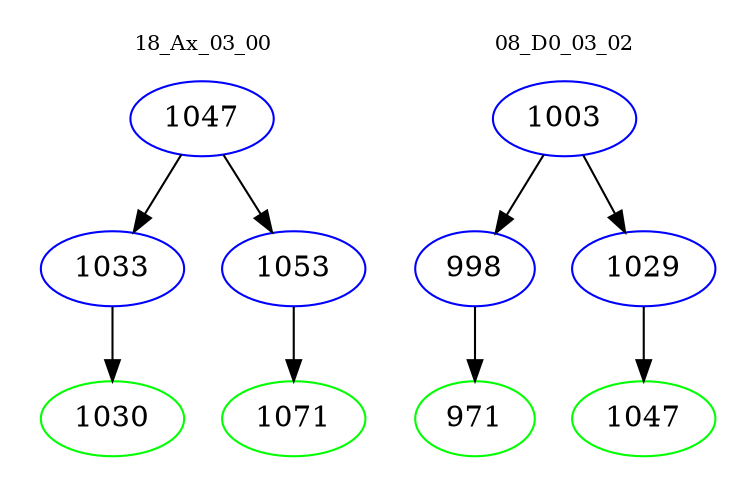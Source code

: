 digraph{
subgraph cluster_0 {
color = white
label = "18_Ax_03_00";
fontsize=10;
T0_1047 [label="1047", color="blue"]
T0_1047 -> T0_1033 [color="black"]
T0_1033 [label="1033", color="blue"]
T0_1033 -> T0_1030 [color="black"]
T0_1030 [label="1030", color="green"]
T0_1047 -> T0_1053 [color="black"]
T0_1053 [label="1053", color="blue"]
T0_1053 -> T0_1071 [color="black"]
T0_1071 [label="1071", color="green"]
}
subgraph cluster_1 {
color = white
label = "08_D0_03_02";
fontsize=10;
T1_1003 [label="1003", color="blue"]
T1_1003 -> T1_998 [color="black"]
T1_998 [label="998", color="blue"]
T1_998 -> T1_971 [color="black"]
T1_971 [label="971", color="green"]
T1_1003 -> T1_1029 [color="black"]
T1_1029 [label="1029", color="blue"]
T1_1029 -> T1_1047 [color="black"]
T1_1047 [label="1047", color="green"]
}
}
